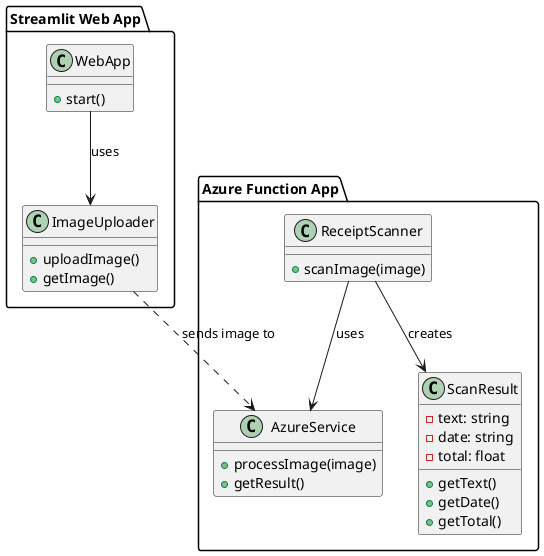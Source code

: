 @startuml

package "Streamlit Web App" {
    class WebApp {
        +start()
    }
    
    class ImageUploader {
        +uploadImage()
        +getImage()
    }
    
    WebApp --> ImageUploader : uses
}

package "Azure Function App" {
    class ReceiptScanner {
        +scanImage(image)
    }

    class AzureService {
        +processImage(image)
        +getResult()
    }

    class ScanResult {
        -text: string
        -date: string
        -total: float
        +getText()
        +getDate()
        +getTotal()
    }

    ReceiptScanner --> AzureService : uses
    ReceiptScanner --> ScanResult : creates
}

ImageUploader ..> AzureService : sends image to

@enduml